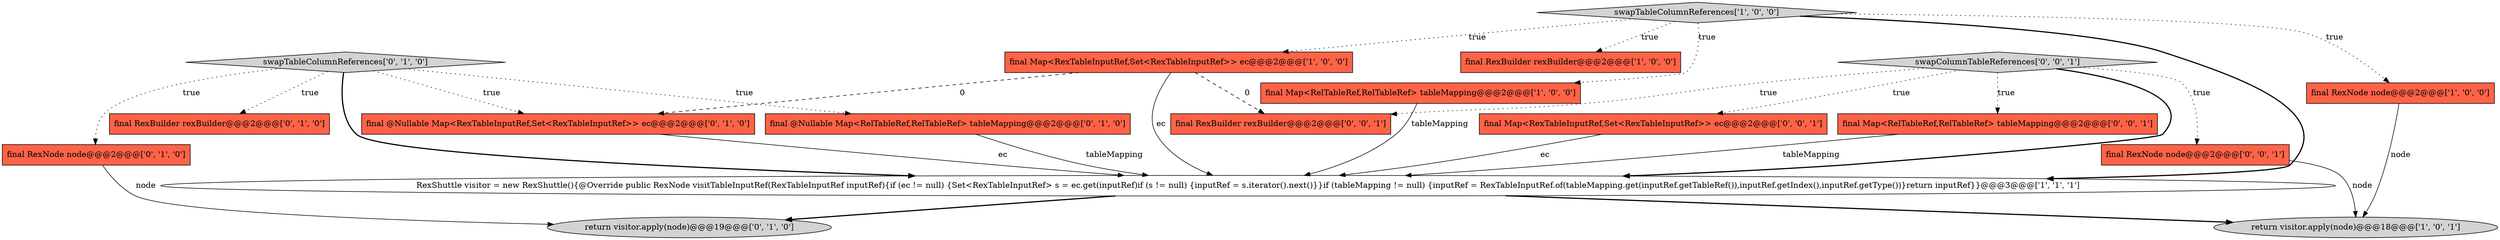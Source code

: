 digraph {
8 [style = filled, label = "final @Nullable Map<RelTableRef,RelTableRef> tableMapping@@@2@@@['0', '1', '0']", fillcolor = tomato, shape = box image = "AAA0AAABBB2BBB"];
7 [style = filled, label = "return visitor.apply(node)@@@19@@@['0', '1', '0']", fillcolor = lightgray, shape = ellipse image = "AAA0AAABBB2BBB"];
17 [style = filled, label = "final RexBuilder rexBuilder@@@2@@@['0', '0', '1']", fillcolor = tomato, shape = box image = "AAA0AAABBB3BBB"];
14 [style = filled, label = "final Map<RelTableRef,RelTableRef> tableMapping@@@2@@@['0', '0', '1']", fillcolor = tomato, shape = box image = "AAA0AAABBB3BBB"];
15 [style = filled, label = "final RexNode node@@@2@@@['0', '0', '1']", fillcolor = tomato, shape = box image = "AAA0AAABBB3BBB"];
16 [style = filled, label = "swapColumnTableReferences['0', '0', '1']", fillcolor = lightgray, shape = diamond image = "AAA0AAABBB3BBB"];
3 [style = filled, label = "final RexBuilder rexBuilder@@@2@@@['1', '0', '0']", fillcolor = tomato, shape = box image = "AAA0AAABBB1BBB"];
5 [style = filled, label = "final Map<RelTableRef,RelTableRef> tableMapping@@@2@@@['1', '0', '0']", fillcolor = tomato, shape = box image = "AAA0AAABBB1BBB"];
12 [style = filled, label = "swapTableColumnReferences['0', '1', '0']", fillcolor = lightgray, shape = diamond image = "AAA0AAABBB2BBB"];
10 [style = filled, label = "final RexBuilder rexBuilder@@@2@@@['0', '1', '0']", fillcolor = tomato, shape = box image = "AAA0AAABBB2BBB"];
9 [style = filled, label = "final RexNode node@@@2@@@['0', '1', '0']", fillcolor = tomato, shape = box image = "AAA0AAABBB2BBB"];
11 [style = filled, label = "final @Nullable Map<RexTableInputRef,Set<RexTableInputRef>> ec@@@2@@@['0', '1', '0']", fillcolor = tomato, shape = box image = "AAA1AAABBB2BBB"];
6 [style = filled, label = "final Map<RexTableInputRef,Set<RexTableInputRef>> ec@@@2@@@['1', '0', '0']", fillcolor = tomato, shape = box image = "AAA1AAABBB1BBB"];
2 [style = filled, label = "RexShuttle visitor = new RexShuttle(){@Override public RexNode visitTableInputRef(RexTableInputRef inputRef){if (ec != null) {Set<RexTableInputRef> s = ec.get(inputRef)if (s != null) {inputRef = s.iterator().next()}}if (tableMapping != null) {inputRef = RexTableInputRef.of(tableMapping.get(inputRef.getTableRef()),inputRef.getIndex(),inputRef.getType())}return inputRef}}@@@3@@@['1', '1', '1']", fillcolor = white, shape = ellipse image = "AAA0AAABBB1BBB"];
4 [style = filled, label = "final RexNode node@@@2@@@['1', '0', '0']", fillcolor = tomato, shape = box image = "AAA0AAABBB1BBB"];
0 [style = filled, label = "return visitor.apply(node)@@@18@@@['1', '0', '1']", fillcolor = lightgray, shape = ellipse image = "AAA0AAABBB1BBB"];
13 [style = filled, label = "final Map<RexTableInputRef,Set<RexTableInputRef>> ec@@@2@@@['0', '0', '1']", fillcolor = tomato, shape = box image = "AAA0AAABBB3BBB"];
1 [style = filled, label = "swapTableColumnReferences['1', '0', '0']", fillcolor = lightgray, shape = diamond image = "AAA0AAABBB1BBB"];
16->13 [style = dotted, label="true"];
12->8 [style = dotted, label="true"];
16->17 [style = dotted, label="true"];
15->0 [style = solid, label="node"];
16->15 [style = dotted, label="true"];
14->2 [style = solid, label="tableMapping"];
6->11 [style = dashed, label="0"];
6->17 [style = dashed, label="0"];
1->4 [style = dotted, label="true"];
8->2 [style = solid, label="tableMapping"];
16->2 [style = bold, label=""];
4->0 [style = solid, label="node"];
1->3 [style = dotted, label="true"];
12->11 [style = dotted, label="true"];
12->2 [style = bold, label=""];
2->0 [style = bold, label=""];
13->2 [style = solid, label="ec"];
12->10 [style = dotted, label="true"];
16->14 [style = dotted, label="true"];
6->2 [style = solid, label="ec"];
11->2 [style = solid, label="ec"];
1->6 [style = dotted, label="true"];
5->2 [style = solid, label="tableMapping"];
1->2 [style = bold, label=""];
2->7 [style = bold, label=""];
1->5 [style = dotted, label="true"];
9->7 [style = solid, label="node"];
12->9 [style = dotted, label="true"];
}

